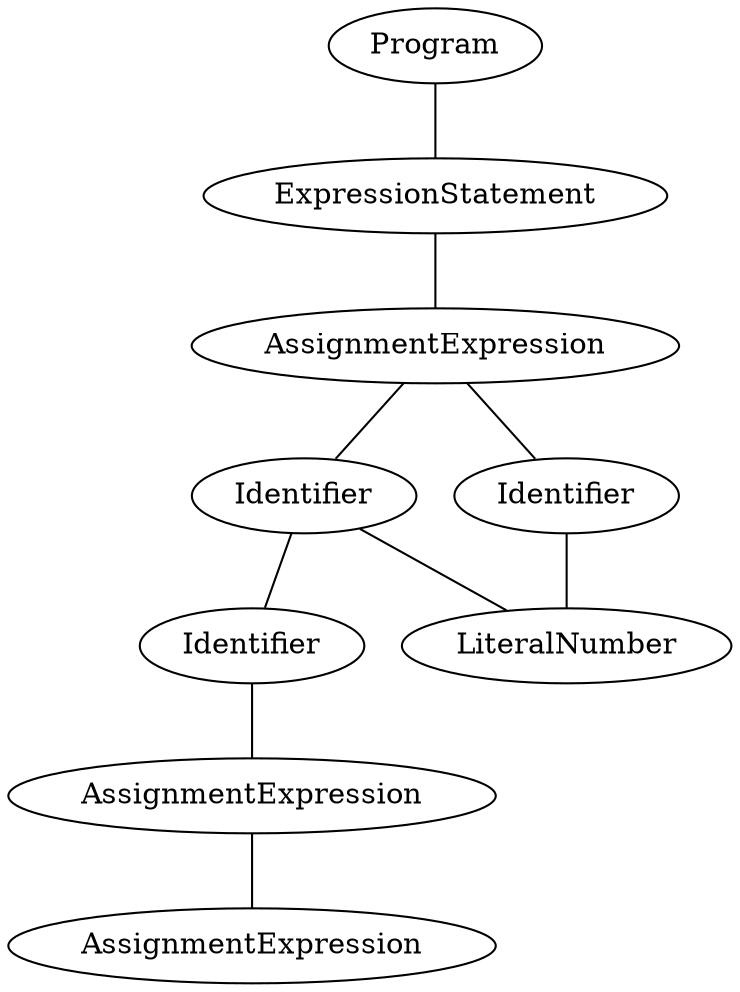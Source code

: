 // Result
graph {
	0 [label=Program]
	1 [label=ExpressionStatement]
	2 [label=AssignmentExpression]
	3 [label=Identifier]
	4 [label=Identifier]
	5 [label=Identifier]
	6 [label=LiteralNumber]
	7 [label=AssignmentExpression]
	8 [label=AssignmentExpression]
	0 -- 1
	1 -- 2
	2 -- 3
	2 -- 4
	3 -- 5
	3 -- 6
	4 -- 6
	5 -- 7
	7 -- 8
}
